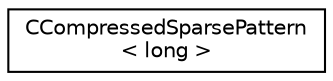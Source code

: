 digraph "Graphical Class Hierarchy"
{
 // LATEX_PDF_SIZE
  edge [fontname="Helvetica",fontsize="10",labelfontname="Helvetica",labelfontsize="10"];
  node [fontname="Helvetica",fontsize="10",shape=record];
  rankdir="LR";
  Node0 [label="CCompressedSparsePattern\l\< long \>",height=0.2,width=0.4,color="black", fillcolor="white", style="filled",URL="$classCCompressedSparsePattern.html",tooltip=" "];
}
